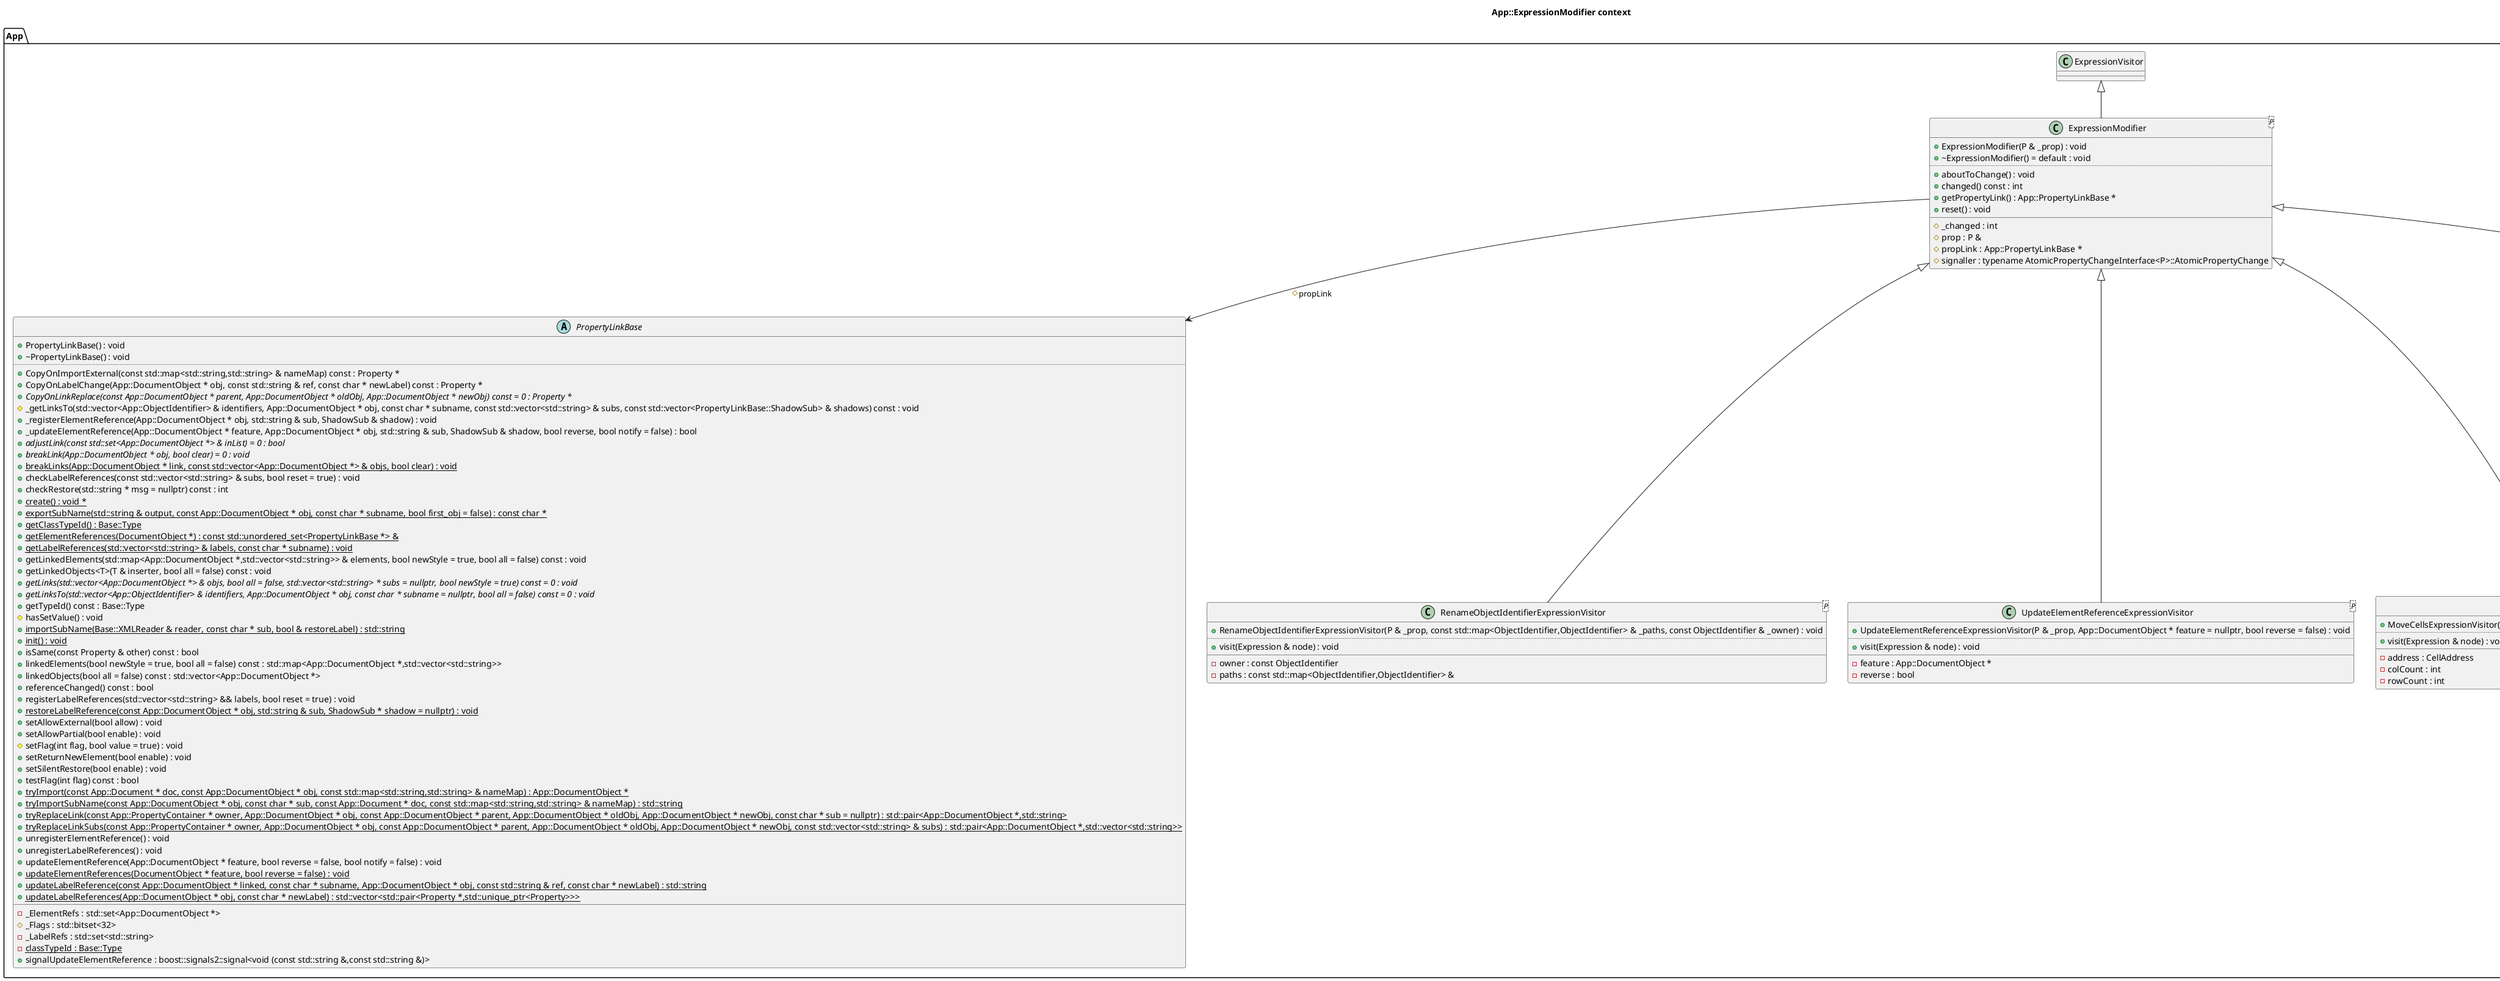 @startuml
title App::ExpressionModifier context
package [App] as C_0018282610363821501524 {
abstract "PropertyLinkBase" as C_0002608726600132821089
abstract C_0002608726600132821089 [[https://github.com/FreeCAD/FreeCAD/blob/2fcc5317fe3aee96ca73475986a577719fc78e20/src/App/PropertyLinks.h#L103{PropertyLinkBase}]] {
+PropertyLinkBase() : void [[[https://github.com/FreeCAD/FreeCAD/blob/2fcc5317fe3aee96ca73475986a577719fc78e20/src/App/PropertyLinks.h#L109{PropertyLinkBase}]]]
+~PropertyLinkBase() : void [[[https://github.com/FreeCAD/FreeCAD/blob/2fcc5317fe3aee96ca73475986a577719fc78e20/src/App/PropertyLinks.h#L110{~PropertyLinkBase}]]]
..
+CopyOnImportExternal(const std::map<std::string,std::string> & nameMap) const : Property * [[[https://github.com/FreeCAD/FreeCAD/blob/2fcc5317fe3aee96ca73475986a577719fc78e20/src/App/PropertyLinks.h#L243{CopyOnImportExternal}]]]
+CopyOnLabelChange(App::DocumentObject * obj, const std::string & ref, const char * newLabel) const : Property * [[[https://github.com/FreeCAD/FreeCAD/blob/2fcc5317fe3aee96ca73475986a577719fc78e20/src/App/PropertyLinks.h#L257{CopyOnLabelChange}]]]
{abstract} +CopyOnLinkReplace(const App::DocumentObject * parent, App::DocumentObject * oldObj, App::DocumentObject * newObj) const = 0 : Property * [[[https://github.com/FreeCAD/FreeCAD/blob/2fcc5317fe3aee96ca73475986a577719fc78e20/src/App/PropertyLinks.h#L231{CopyOnLinkReplace}]]]
#_getLinksTo(std::vector<App::ObjectIdentifier> & identifiers, App::DocumentObject * obj, const char * subname, const std::vector<std::string> & subs, const std::vector<PropertyLinkBase::ShadowSub> & shadows) const : void [[[https://github.com/FreeCAD/FreeCAD/blob/2fcc5317fe3aee96ca73475986a577719fc78e20/src/App/PropertyLinks.h#L585{_getLinksTo}]]]
+_registerElementReference(App::DocumentObject * obj, std::string & sub, ShadowSub & shadow) : void [[[https://github.com/FreeCAD/FreeCAD/blob/2fcc5317fe3aee96ca73475986a577719fc78e20/src/App/PropertyLinks.h#L399{_registerElementReference}]]]
+_updateElementReference(App::DocumentObject * feature, App::DocumentObject * obj, std::string & sub, ShadowSub & shadow, bool reverse, bool notify = false) : bool [[[https://github.com/FreeCAD/FreeCAD/blob/2fcc5317fe3aee96ca73475986a577719fc78e20/src/App/PropertyLinks.h#L386{_updateElementReference}]]]
{abstract} +adjustLink(const std::set<App::DocumentObject *> & inList) = 0 : bool [[[https://github.com/FreeCAD/FreeCAD/blob/2fcc5317fe3aee96ca73475986a577719fc78e20/src/App/PropertyLinks.h#L217{adjustLink}]]]
{abstract} +breakLink(App::DocumentObject * obj, bool clear) = 0 : void [[[https://github.com/FreeCAD/FreeCAD/blob/2fcc5317fe3aee96ca73475986a577719fc78e20/src/App/PropertyLinks.h#L206{breakLink}]]]
{static} +breakLinks(App::DocumentObject * link, const std::vector<App::DocumentObject *> & objs, bool clear) : void [[[https://github.com/FreeCAD/FreeCAD/blob/2fcc5317fe3aee96ca73475986a577719fc78e20/src/App/PropertyLinks.h#L409{breakLinks}]]]
+checkLabelReferences(const std::vector<std::string> & subs, bool reset = true) : void [[[https://github.com/FreeCAD/FreeCAD/blob/2fcc5317fe3aee96ca73475986a577719fc78e20/src/App/PropertyLinks.h#L152{checkLabelReferences}]]]
+checkRestore(std::string * msg = nullptr) const : int [[[https://github.com/FreeCAD/FreeCAD/blob/2fcc5317fe3aee96ca73475986a577719fc78e20/src/App/PropertyLinks.h#L169{checkRestore}]]]
{static} +create() : void * [[[https://github.com/FreeCAD/FreeCAD/blob/2fcc5317fe3aee96ca73475986a577719fc78e20/src/Base/BaseClass.h#L52{create}]]]
{static} +exportSubName(std::string & output, const App::DocumentObject * obj, const char * subname, bool first_obj = false) : const char * [[[https://github.com/FreeCAD/FreeCAD/blob/2fcc5317fe3aee96ca73475986a577719fc78e20/src/App/PropertyLinks.h#L466{exportSubName}]]]
{static} +getClassTypeId() : Base::Type [[[https://github.com/FreeCAD/FreeCAD/blob/2fcc5317fe3aee96ca73475986a577719fc78e20/src/Base/BaseClass.h#L49{getClassTypeId}]]]
{static} +getElementReferences(DocumentObject *) : const std::unordered_set<PropertyLinkBase *> & [[[https://github.com/FreeCAD/FreeCAD/blob/2fcc5317fe3aee96ca73475986a577719fc78e20/src/App/PropertyLinks.h#L368{getElementReferences}]]]
{static} +getLabelReferences(std::vector<std::string> & labels, const char * subname) : void [[[https://github.com/FreeCAD/FreeCAD/blob/2fcc5317fe3aee96ca73475986a577719fc78e20/src/App/PropertyLinks.h#L518{getLabelReferences}]]]
+getLinkedElements(std::map<App::DocumentObject *,std::vector<std::string>> & elements, bool newStyle = true, bool all = false) const : void [[[https://github.com/FreeCAD/FreeCAD/blob/2fcc5317fe3aee96ca73475986a577719fc78e20/src/App/PropertyLinks.h#L282{getLinkedElements}]]]
+getLinkedObjects<T>(T & inserter, bool all = false) const : void
{abstract} +getLinks(std::vector<App::DocumentObject *> & objs, bool all = false, std::vector<std::string> * subs = nullptr, bool newStyle = true) const = 0 : void [[[https://github.com/FreeCAD/FreeCAD/blob/2fcc5317fe3aee96ca73475986a577719fc78e20/src/App/PropertyLinks.h#L183{getLinks}]]]
{abstract} +getLinksTo(std::vector<App::ObjectIdentifier> & identifiers, App::DocumentObject * obj, const char * subname = nullptr, bool all = false) const = 0 : void [[[https://github.com/FreeCAD/FreeCAD/blob/2fcc5317fe3aee96ca73475986a577719fc78e20/src/App/PropertyLinks.h#L194{getLinksTo}]]]
+getTypeId() const : Base::Type [[[https://github.com/FreeCAD/FreeCAD/blob/2fcc5317fe3aee96ca73475986a577719fc78e20/src/Base/BaseClass.h#L50{getTypeId}]]]
#hasSetValue() : void [[[https://github.com/FreeCAD/FreeCAD/blob/2fcc5317fe3aee96ca73475986a577719fc78e20/src/App/PropertyLinks.h#L577{hasSetValue}]]]
{static} +importSubName(Base::XMLReader & reader, const char * sub, bool & restoreLabel) : std::string [[[https://github.com/FreeCAD/FreeCAD/blob/2fcc5317fe3aee96ca73475986a577719fc78e20/src/App/PropertyLinks.h#L484{importSubName}]]]
{static} +init() : void [[[https://github.com/FreeCAD/FreeCAD/blob/2fcc5317fe3aee96ca73475986a577719fc78e20/src/Base/BaseClass.h#L51{init}]]]
+isSame(const Property & other) const : bool [[[https://github.com/FreeCAD/FreeCAD/blob/2fcc5317fe3aee96ca73475986a577719fc78e20/src/App/PropertyLinks.h#L304{isSame}]]]
+linkedElements(bool newStyle = true, bool all = false) const : std::map<App::DocumentObject *,std::vector<std::string>> [[[https://github.com/FreeCAD/FreeCAD/blob/2fcc5317fe3aee96ca73475986a577719fc78e20/src/App/PropertyLinks.h#L296{linkedElements}]]]
+linkedObjects(bool all = false) const : std::vector<App::DocumentObject *> [[[https://github.com/FreeCAD/FreeCAD/blob/2fcc5317fe3aee96ca73475986a577719fc78e20/src/App/PropertyLinks.h#L267{linkedObjects}]]]
+referenceChanged() const : bool [[[https://github.com/FreeCAD/FreeCAD/blob/2fcc5317fe3aee96ca73475986a577719fc78e20/src/App/PropertyLinks.h#L158{referenceChanged}]]]
+registerLabelReferences(std::vector<std::string> && labels, bool reset = true) : void [[[https://github.com/FreeCAD/FreeCAD/blob/2fcc5317fe3aee96ca73475986a577719fc78e20/src/App/PropertyLinks.h#L141{registerLabelReferences}]]]
{static} +restoreLabelReference(const App::DocumentObject * obj, std::string & sub, ShadowSub * shadow = nullptr) : void [[[https://github.com/FreeCAD/FreeCAD/blob/2fcc5317fe3aee96ca73475986a577719fc78e20/src/App/PropertyLinks.h#L506{restoreLabelReference}]]]
+setAllowExternal(bool allow) : void [[[https://github.com/FreeCAD/FreeCAD/blob/2fcc5317fe3aee96ca73475986a577719fc78e20/src/App/PropertyLinks.h#L314{setAllowExternal}]]]
+setAllowPartial(bool enable) : void [[[https://github.com/FreeCAD/FreeCAD/blob/2fcc5317fe3aee96ca73475986a577719fc78e20/src/App/PropertyLinks.h#L568{setAllowPartial}]]]
#setFlag(int flag, bool value = true) : void [[[https://github.com/FreeCAD/FreeCAD/blob/2fcc5317fe3aee96ca73475986a577719fc78e20/src/App/PropertyLinks.h#L581{setFlag}]]]
+setReturnNewElement(bool enable) : void [[[https://github.com/FreeCAD/FreeCAD/blob/2fcc5317fe3aee96ca73475986a577719fc78e20/src/App/PropertyLinks.h#L570{setReturnNewElement}]]]
+setSilentRestore(bool enable) : void [[[https://github.com/FreeCAD/FreeCAD/blob/2fcc5317fe3aee96ca73475986a577719fc78e20/src/App/PropertyLinks.h#L572{setSilentRestore}]]]
+testFlag(int flag) const : bool [[[https://github.com/FreeCAD/FreeCAD/blob/2fcc5317fe3aee96ca73475986a577719fc78e20/src/App/PropertyLinks.h#L564{testFlag}]]]
{static} +tryImport(const App::Document * doc, const App::DocumentObject * obj, const std::map<std::string,std::string> & nameMap) : App::DocumentObject * [[[https://github.com/FreeCAD/FreeCAD/blob/2fcc5317fe3aee96ca73475986a577719fc78e20/src/App/PropertyLinks.h#L441{tryImport}]]]
{static} +tryImportSubName(const App::DocumentObject * obj, const char * sub, const App::Document * doc, const std::map<std::string,std::string> & nameMap) : std::string [[[https://github.com/FreeCAD/FreeCAD/blob/2fcc5317fe3aee96ca73475986a577719fc78e20/src/App/PropertyLinks.h#L426{tryImportSubName}]]]
{static} +tryReplaceLink(const App::PropertyContainer * owner, App::DocumentObject * obj, const App::DocumentObject * parent, App::DocumentObject * oldObj, App::DocumentObject * newObj, const char * sub = nullptr) : std::pair<App::DocumentObject *,std::string> [[[https://github.com/FreeCAD/FreeCAD/blob/2fcc5317fe3aee96ca73475986a577719fc78e20/src/App/PropertyLinks.h#L337{tryReplaceLink}]]]
{static} +tryReplaceLinkSubs(const App::PropertyContainer * owner, App::DocumentObject * obj, const App::DocumentObject * parent, App::DocumentObject * oldObj, App::DocumentObject * newObj, const std::vector<std::string> & subs) : std::pair<App::DocumentObject *,std::vector<std::string>> [[[https://github.com/FreeCAD/FreeCAD/blob/2fcc5317fe3aee96ca73475986a577719fc78e20/src/App/PropertyLinks.h#L357{tryReplaceLinkSubs}]]]
+unregisterElementReference() : void [[[https://github.com/FreeCAD/FreeCAD/blob/2fcc5317fe3aee96ca73475986a577719fc78e20/src/App/PropertyLinks.h#L133{unregisterElementReference}]]]
+unregisterLabelReferences() : void [[[https://github.com/FreeCAD/FreeCAD/blob/2fcc5317fe3aee96ca73475986a577719fc78e20/src/App/PropertyLinks.h#L155{unregisterLabelReferences}]]]
+updateElementReference(App::DocumentObject * feature, bool reverse = false, bool notify = false) : void [[[https://github.com/FreeCAD/FreeCAD/blob/2fcc5317fe3aee96ca73475986a577719fc78e20/src/App/PropertyLinks.h#L124{updateElementReference}]]]
{static} +updateElementReferences(DocumentObject * feature, bool reverse = false) : void [[[https://github.com/FreeCAD/FreeCAD/blob/2fcc5317fe3aee96ca73475986a577719fc78e20/src/App/PropertyLinks.h#L365{updateElementReferences}]]]
{static} +updateLabelReference(const App::DocumentObject * linked, const char * subname, App::DocumentObject * obj, const std::string & ref, const char * newLabel) : std::string [[[https://github.com/FreeCAD/FreeCAD/blob/2fcc5317fe3aee96ca73475986a577719fc78e20/src/App/PropertyLinks.h#L550{updateLabelReference}]]]
{static} +updateLabelReferences(App::DocumentObject * obj, const char * newLabel) : std::vector<std::pair<Property *,std::unique_ptr<Property>>> [[[https://github.com/FreeCAD/FreeCAD/blob/2fcc5317fe3aee96ca73475986a577719fc78e20/src/App/PropertyLinks.h#L528{updateLabelReferences}]]]
__
-_ElementRefs : std::set<App::DocumentObject *> [[[https://github.com/FreeCAD/FreeCAD/blob/2fcc5317fe3aee96ca73475986a577719fc78e20/src/App/PropertyLinks.h#L594{_ElementRefs}]]]
#_Flags : std::bitset<32> [[[https://github.com/FreeCAD/FreeCAD/blob/2fcc5317fe3aee96ca73475986a577719fc78e20/src/App/PropertyLinks.h#L580{_Flags}]]]
-_LabelRefs : std::set<std::string> [[[https://github.com/FreeCAD/FreeCAD/blob/2fcc5317fe3aee96ca73475986a577719fc78e20/src/App/PropertyLinks.h#L593{_LabelRefs}]]]
{static} -classTypeId : Base::Type [[[https://github.com/FreeCAD/FreeCAD/blob/2fcc5317fe3aee96ca73475986a577719fc78e20/src/Base/BaseClass.h#L55{classTypeId}]]]
+signalUpdateElementReference : boost::signals2::signal<void (const std::string &,const std::string &)> [[[https://github.com/FreeCAD/FreeCAD/blob/2fcc5317fe3aee96ca73475986a577719fc78e20/src/App/PropertyLinks.h#L574{signalUpdateElementReference}]]]
}
class "ExpressionVisitor" as C_0009293213858076904527
class C_0009293213858076904527 [[https://github.com/FreeCAD/FreeCAD/blob/2fcc5317fe3aee96ca73475986a577719fc78e20/src/App/ObjectIdentifier.h#L59{ExpressionVisitor}]] {
__
}
class "ExpressionModifier<P>" as C_0002719644144049731031
class C_0002719644144049731031 [[https://github.com/FreeCAD/FreeCAD/blob/2fcc5317fe3aee96ca73475986a577719fc78e20/src/App/Expression.h#L81{ExpressionModifier}]] {
+ExpressionModifier(P & _prop) : void [[[https://github.com/FreeCAD/FreeCAD/blob/2fcc5317fe3aee96ca73475986a577719fc78e20/src/App/Expression.h#L83{ExpressionModifier}]]]
+~ExpressionModifier() = default : void [[[https://github.com/FreeCAD/FreeCAD/blob/2fcc5317fe3aee96ca73475986a577719fc78e20/src/App/Expression.h#L89{~ExpressionModifier}]]]
..
+aboutToChange() : void [[[https://github.com/FreeCAD/FreeCAD/blob/2fcc5317fe3aee96ca73475986a577719fc78e20/src/App/Expression.h#L91{aboutToChange}]]]
+changed() const : int [[[https://github.com/FreeCAD/FreeCAD/blob/2fcc5317fe3aee96ca73475986a577719fc78e20/src/App/Expression.h#L96{changed}]]]
+getPropertyLink() : App::PropertyLinkBase * [[[https://github.com/FreeCAD/FreeCAD/blob/2fcc5317fe3aee96ca73475986a577719fc78e20/src/App/Expression.h#L100{getPropertyLink}]]]
+reset() : void [[[https://github.com/FreeCAD/FreeCAD/blob/2fcc5317fe3aee96ca73475986a577719fc78e20/src/App/Expression.h#L98{reset}]]]
__
#_changed : int [[[https://github.com/FreeCAD/FreeCAD/blob/2fcc5317fe3aee96ca73475986a577719fc78e20/src/App/Expression.h#L106{_changed}]]]
#prop : P & [[[https://github.com/FreeCAD/FreeCAD/blob/2fcc5317fe3aee96ca73475986a577719fc78e20/src/App/Expression.h#L103{prop}]]]
#propLink : App::PropertyLinkBase * [[[https://github.com/FreeCAD/FreeCAD/blob/2fcc5317fe3aee96ca73475986a577719fc78e20/src/App/Expression.h#L104{propLink}]]]
#signaller : typename AtomicPropertyChangeInterface<P>::AtomicPropertyChange [[[https://github.com/FreeCAD/FreeCAD/blob/2fcc5317fe3aee96ca73475986a577719fc78e20/src/App/Expression.h#L105{signaller}]]]
}
class "RenameObjectIdentifierExpressionVisitor<P>" as C_0008961693540508332433
class C_0008961693540508332433 [[https://github.com/FreeCAD/FreeCAD/blob/2fcc5317fe3aee96ca73475986a577719fc78e20/src/App/ExpressionVisitors.h#L35{RenameObjectIdentifierExpressionVisitor}]] {
+RenameObjectIdentifierExpressionVisitor(P & _prop, const std::map<ObjectIdentifier,ObjectIdentifier> & _paths, const ObjectIdentifier & _owner) : void [[[https://github.com/FreeCAD/FreeCAD/blob/2fcc5317fe3aee96ca73475986a577719fc78e20/src/App/ExpressionVisitors.h#L37{RenameObjectIdentifierExpressionVisitor}]]]
..
+visit(Expression & node) : void [[[https://github.com/FreeCAD/FreeCAD/blob/2fcc5317fe3aee96ca73475986a577719fc78e20/src/App/ExpressionVisitors.h#L47{visit}]]]
__
-owner : const ObjectIdentifier [[[https://github.com/FreeCAD/FreeCAD/blob/2fcc5317fe3aee96ca73475986a577719fc78e20/src/App/ExpressionVisitors.h#L53{owner}]]]
-paths : const std::map<ObjectIdentifier,ObjectIdentifier> & [[[https://github.com/FreeCAD/FreeCAD/blob/2fcc5317fe3aee96ca73475986a577719fc78e20/src/App/ExpressionVisitors.h#L52{paths}]]]
}
class "UpdateElementReferenceExpressionVisitor<P>" as C_0010360271721165894645
class C_0010360271721165894645 [[https://github.com/FreeCAD/FreeCAD/blob/2fcc5317fe3aee96ca73475986a577719fc78e20/src/App/ExpressionVisitors.h#L56{UpdateElementReferenceExpressionVisitor}]] {
+UpdateElementReferenceExpressionVisitor(P & _prop, App::DocumentObject * feature = nullptr, bool reverse = false) : void [[[https://github.com/FreeCAD/FreeCAD/blob/2fcc5317fe3aee96ca73475986a577719fc78e20/src/App/ExpressionVisitors.h#L59{UpdateElementReferenceExpressionVisitor}]]]
..
+visit(Expression & node) : void [[[https://github.com/FreeCAD/FreeCAD/blob/2fcc5317fe3aee96ca73475986a577719fc78e20/src/App/ExpressionVisitors.h#L64{visit}]]]
__
-feature : App::DocumentObject * [[[https://github.com/FreeCAD/FreeCAD/blob/2fcc5317fe3aee96ca73475986a577719fc78e20/src/App/ExpressionVisitors.h#L69{feature}]]]
-reverse : bool [[[https://github.com/FreeCAD/FreeCAD/blob/2fcc5317fe3aee96ca73475986a577719fc78e20/src/App/ExpressionVisitors.h#L70{reverse}]]]
}
class "MoveCellsExpressionVisitor<P>" as C_0005699767495787760215
class C_0005699767495787760215 [[https://github.com/FreeCAD/FreeCAD/blob/2fcc5317fe3aee96ca73475986a577719fc78e20/src/App/ExpressionVisitors.h#L93{MoveCellsExpressionVisitor}]] {
+MoveCellsExpressionVisitor(P & prop, const CellAddress & address, int rowCount, int colCount) : void [[[https://github.com/FreeCAD/FreeCAD/blob/2fcc5317fe3aee96ca73475986a577719fc78e20/src/App/ExpressionVisitors.h#L95{MoveCellsExpressionVisitor}]]]
..
+visit(Expression & node) : void [[[https://github.com/FreeCAD/FreeCAD/blob/2fcc5317fe3aee96ca73475986a577719fc78e20/src/App/ExpressionVisitors.h#L99{visit}]]]
__
-address : CellAddress [[[https://github.com/FreeCAD/FreeCAD/blob/2fcc5317fe3aee96ca73475986a577719fc78e20/src/App/ExpressionVisitors.h#L104{address}]]]
-colCount : int [[[https://github.com/FreeCAD/FreeCAD/blob/2fcc5317fe3aee96ca73475986a577719fc78e20/src/App/ExpressionVisitors.h#L106{colCount}]]]
-rowCount : int [[[https://github.com/FreeCAD/FreeCAD/blob/2fcc5317fe3aee96ca73475986a577719fc78e20/src/App/ExpressionVisitors.h#L105{rowCount}]]]
}
class "OffsetCellsExpressionVisitor<P>" as C_0001383306964740624932
class C_0001383306964740624932 [[https://github.com/FreeCAD/FreeCAD/blob/2fcc5317fe3aee96ca73475986a577719fc78e20/src/App/ExpressionVisitors.h#L109{OffsetCellsExpressionVisitor}]] {
+OffsetCellsExpressionVisitor(P & prop, int rowOffset, int colOffset) : void [[[https://github.com/FreeCAD/FreeCAD/blob/2fcc5317fe3aee96ca73475986a577719fc78e20/src/App/ExpressionVisitors.h#L111{OffsetCellsExpressionVisitor}]]]
..
+visit(Expression & node) : void [[[https://github.com/FreeCAD/FreeCAD/blob/2fcc5317fe3aee96ca73475986a577719fc78e20/src/App/ExpressionVisitors.h#L115{visit}]]]
__
-colOffset : int [[[https://github.com/FreeCAD/FreeCAD/blob/2fcc5317fe3aee96ca73475986a577719fc78e20/src/App/ExpressionVisitors.h#L121{colOffset}]]]
-rowOffset : int [[[https://github.com/FreeCAD/FreeCAD/blob/2fcc5317fe3aee96ca73475986a577719fc78e20/src/App/ExpressionVisitors.h#L120{rowOffset}]]]
}
}
C_0002719644144049731031 --> C_0002608726600132821089 [[https://github.com/FreeCAD/FreeCAD/blob/2fcc5317fe3aee96ca73475986a577719fc78e20/src/App/Expression.h#L104{propLink}]] : #propLink
C_0009293213858076904527 <|-- C_0002719644144049731031
C_0002719644144049731031 <|-- C_0008961693540508332433
C_0002719644144049731031 <|-- C_0010360271721165894645
C_0002719644144049731031 <|-- C_0005699767495787760215
C_0002719644144049731031 <|-- C_0001383306964740624932

'Generated with clang-uml, version 0.6.0
'LLVM version Ubuntu clang version 19.1.1 (1ubuntu1)
@enduml
